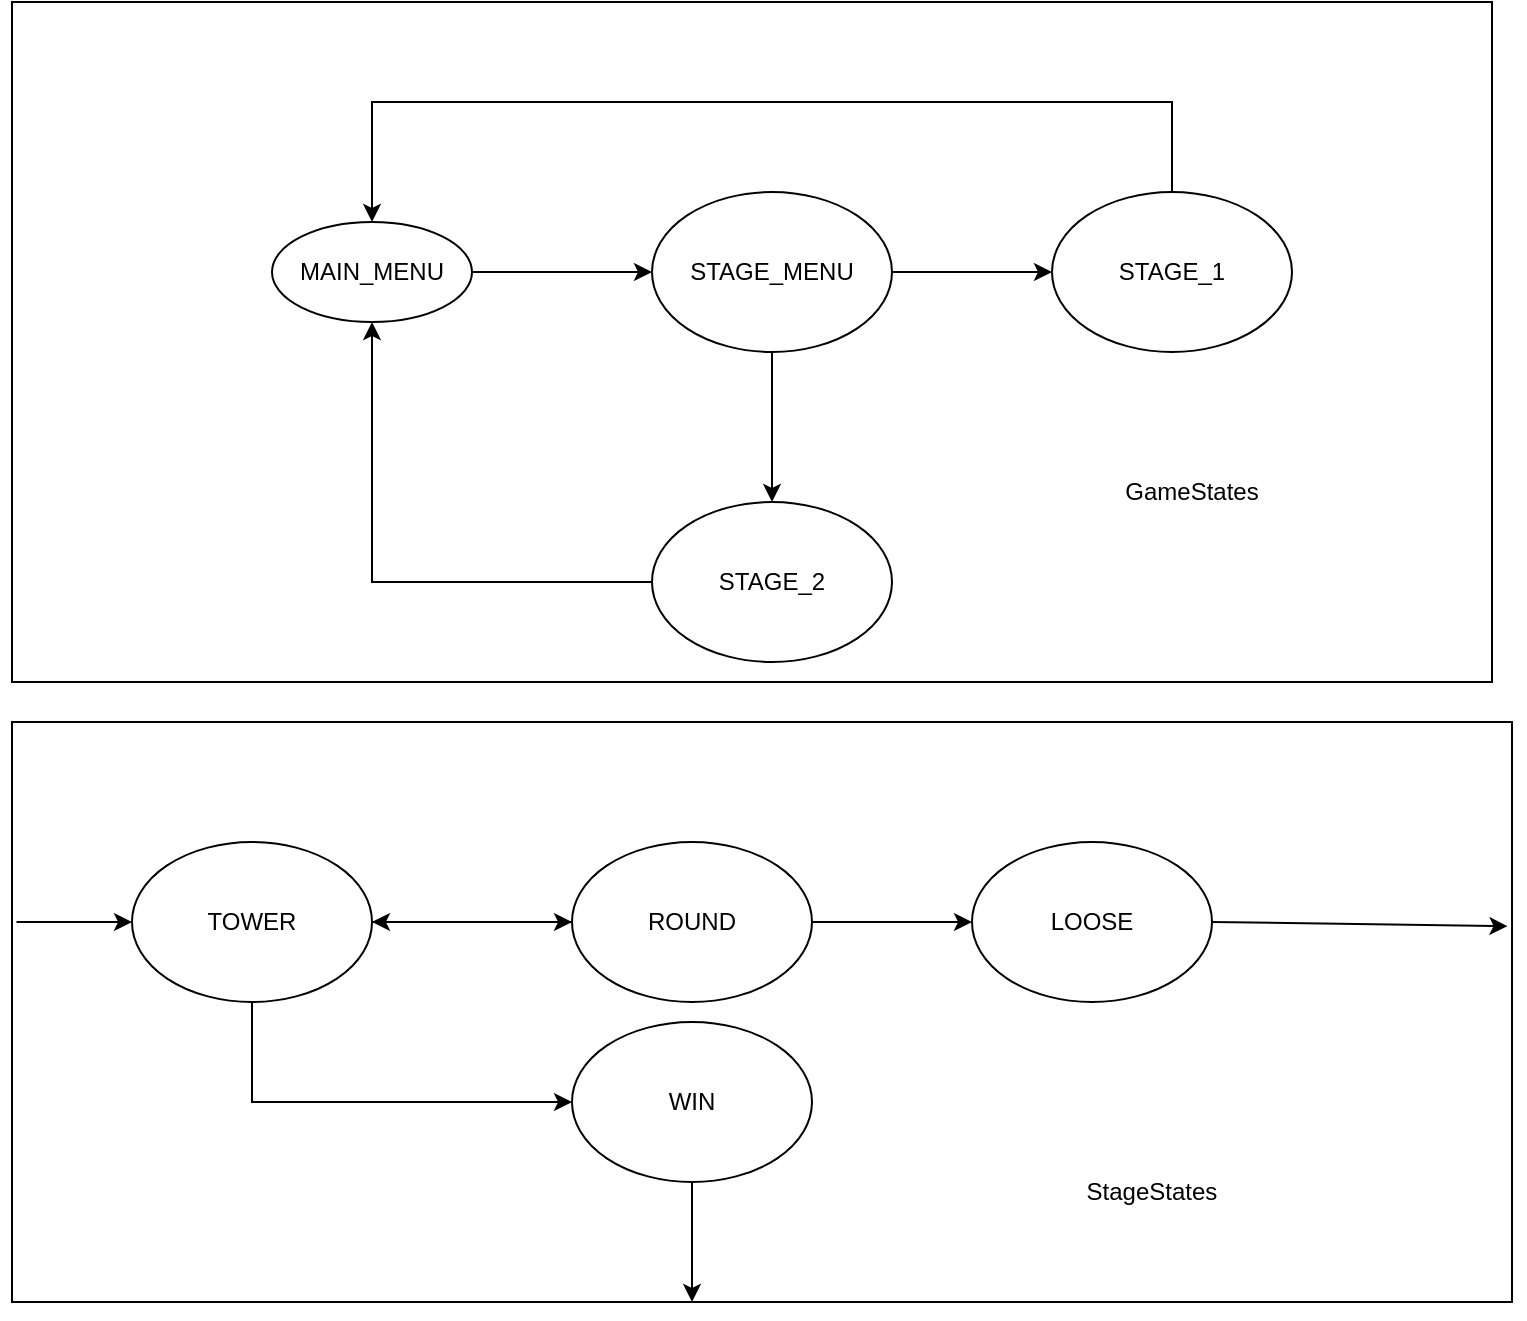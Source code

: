 <mxfile version="26.2.12">
  <diagram name="Page-1" id="En8SGI2AzKv3A-gerEbh">
    <mxGraphModel dx="874" dy="439" grid="1" gridSize="10" guides="1" tooltips="1" connect="1" arrows="1" fold="1" page="1" pageScale="1" pageWidth="850" pageHeight="1100" math="0" shadow="0">
      <root>
        <mxCell id="0" />
        <mxCell id="1" parent="0" />
        <mxCell id="GXJvAcH2FRdkDiRwI9TB-20" value="" style="rounded=0;whiteSpace=wrap;html=1;" vertex="1" parent="1">
          <mxGeometry x="20" y="380" width="750" height="290" as="geometry" />
        </mxCell>
        <mxCell id="GXJvAcH2FRdkDiRwI9TB-11" value="" style="rounded=0;whiteSpace=wrap;html=1;" vertex="1" parent="1">
          <mxGeometry x="20" y="20" width="740" height="340" as="geometry" />
        </mxCell>
        <mxCell id="GXJvAcH2FRdkDiRwI9TB-5" value="" style="edgeStyle=orthogonalEdgeStyle;rounded=0;orthogonalLoop=1;jettySize=auto;html=1;" edge="1" parent="1" source="GXJvAcH2FRdkDiRwI9TB-1" target="GXJvAcH2FRdkDiRwI9TB-2">
          <mxGeometry relative="1" as="geometry" />
        </mxCell>
        <mxCell id="GXJvAcH2FRdkDiRwI9TB-1" value="MAIN_MENU" style="ellipse;whiteSpace=wrap;html=1;" vertex="1" parent="1">
          <mxGeometry x="150" y="130" width="100" height="50" as="geometry" />
        </mxCell>
        <mxCell id="GXJvAcH2FRdkDiRwI9TB-7" value="" style="edgeStyle=orthogonalEdgeStyle;rounded=0;orthogonalLoop=1;jettySize=auto;html=1;" edge="1" parent="1" source="GXJvAcH2FRdkDiRwI9TB-2" target="GXJvAcH2FRdkDiRwI9TB-4">
          <mxGeometry relative="1" as="geometry" />
        </mxCell>
        <mxCell id="GXJvAcH2FRdkDiRwI9TB-8" style="edgeStyle=orthogonalEdgeStyle;rounded=0;orthogonalLoop=1;jettySize=auto;html=1;entryX=0;entryY=0.5;entryDx=0;entryDy=0;" edge="1" parent="1" source="GXJvAcH2FRdkDiRwI9TB-2" target="GXJvAcH2FRdkDiRwI9TB-3">
          <mxGeometry relative="1" as="geometry" />
        </mxCell>
        <mxCell id="GXJvAcH2FRdkDiRwI9TB-2" value="STAGE_MENU" style="ellipse;whiteSpace=wrap;html=1;" vertex="1" parent="1">
          <mxGeometry x="340" y="115" width="120" height="80" as="geometry" />
        </mxCell>
        <mxCell id="GXJvAcH2FRdkDiRwI9TB-10" style="edgeStyle=orthogonalEdgeStyle;rounded=0;orthogonalLoop=1;jettySize=auto;html=1;entryX=0.5;entryY=0;entryDx=0;entryDy=0;" edge="1" parent="1" source="GXJvAcH2FRdkDiRwI9TB-3" target="GXJvAcH2FRdkDiRwI9TB-1">
          <mxGeometry relative="1" as="geometry">
            <Array as="points">
              <mxPoint x="600" y="70" />
              <mxPoint x="200" y="70" />
            </Array>
          </mxGeometry>
        </mxCell>
        <mxCell id="GXJvAcH2FRdkDiRwI9TB-3" value="STAGE_1" style="ellipse;whiteSpace=wrap;html=1;" vertex="1" parent="1">
          <mxGeometry x="540" y="115" width="120" height="80" as="geometry" />
        </mxCell>
        <mxCell id="GXJvAcH2FRdkDiRwI9TB-9" style="edgeStyle=orthogonalEdgeStyle;rounded=0;orthogonalLoop=1;jettySize=auto;html=1;entryX=0.5;entryY=1;entryDx=0;entryDy=0;" edge="1" parent="1" source="GXJvAcH2FRdkDiRwI9TB-4" target="GXJvAcH2FRdkDiRwI9TB-1">
          <mxGeometry relative="1" as="geometry">
            <mxPoint x="200" y="310" as="targetPoint" />
          </mxGeometry>
        </mxCell>
        <mxCell id="GXJvAcH2FRdkDiRwI9TB-4" value="STAGE_2" style="ellipse;whiteSpace=wrap;html=1;" vertex="1" parent="1">
          <mxGeometry x="340" y="270" width="120" height="80" as="geometry" />
        </mxCell>
        <mxCell id="GXJvAcH2FRdkDiRwI9TB-12" value="GameStates" style="text;html=1;align=center;verticalAlign=middle;whiteSpace=wrap;rounded=0;" vertex="1" parent="1">
          <mxGeometry x="560" y="250" width="100" height="30" as="geometry" />
        </mxCell>
        <mxCell id="GXJvAcH2FRdkDiRwI9TB-19" value="" style="edgeStyle=orthogonalEdgeStyle;rounded=0;orthogonalLoop=1;jettySize=auto;html=1;" edge="1" parent="1" source="GXJvAcH2FRdkDiRwI9TB-13" target="GXJvAcH2FRdkDiRwI9TB-14">
          <mxGeometry relative="1" as="geometry" />
        </mxCell>
        <mxCell id="GXJvAcH2FRdkDiRwI9TB-13" value="TOWER" style="ellipse;whiteSpace=wrap;html=1;" vertex="1" parent="1">
          <mxGeometry x="80" y="440" width="120" height="80" as="geometry" />
        </mxCell>
        <mxCell id="GXJvAcH2FRdkDiRwI9TB-18" style="edgeStyle=orthogonalEdgeStyle;rounded=0;orthogonalLoop=1;jettySize=auto;html=1;entryX=0;entryY=0.5;entryDx=0;entryDy=0;" edge="1" parent="1" source="GXJvAcH2FRdkDiRwI9TB-14" target="GXJvAcH2FRdkDiRwI9TB-16">
          <mxGeometry relative="1" as="geometry" />
        </mxCell>
        <mxCell id="GXJvAcH2FRdkDiRwI9TB-27" style="edgeStyle=orthogonalEdgeStyle;rounded=0;orthogonalLoop=1;jettySize=auto;html=1;entryX=1;entryY=0.5;entryDx=0;entryDy=0;" edge="1" parent="1" source="GXJvAcH2FRdkDiRwI9TB-14" target="GXJvAcH2FRdkDiRwI9TB-13">
          <mxGeometry relative="1" as="geometry" />
        </mxCell>
        <mxCell id="GXJvAcH2FRdkDiRwI9TB-14" value="ROUND" style="ellipse;whiteSpace=wrap;html=1;" vertex="1" parent="1">
          <mxGeometry x="300" y="440" width="120" height="80" as="geometry" />
        </mxCell>
        <mxCell id="GXJvAcH2FRdkDiRwI9TB-15" value="WIN" style="ellipse;whiteSpace=wrap;html=1;" vertex="1" parent="1">
          <mxGeometry x="300" y="530" width="120" height="80" as="geometry" />
        </mxCell>
        <mxCell id="GXJvAcH2FRdkDiRwI9TB-21" value="StageStates" style="text;html=1;align=center;verticalAlign=middle;whiteSpace=wrap;rounded=0;" vertex="1" parent="1">
          <mxGeometry x="550" y="600" width="80" height="30" as="geometry" />
        </mxCell>
        <mxCell id="GXJvAcH2FRdkDiRwI9TB-22" value="" style="endArrow=classic;html=1;rounded=0;exitX=0.003;exitY=0.345;exitDx=0;exitDy=0;exitPerimeter=0;entryX=0;entryY=0.5;entryDx=0;entryDy=0;" edge="1" parent="1" source="GXJvAcH2FRdkDiRwI9TB-20" target="GXJvAcH2FRdkDiRwI9TB-13">
          <mxGeometry width="50" height="50" relative="1" as="geometry">
            <mxPoint x="400" y="410" as="sourcePoint" />
            <mxPoint x="450" y="360" as="targetPoint" />
          </mxGeometry>
        </mxCell>
        <mxCell id="GXJvAcH2FRdkDiRwI9TB-16" value="LOOSE" style="ellipse;whiteSpace=wrap;html=1;" vertex="1" parent="1">
          <mxGeometry x="500" y="440" width="120" height="80" as="geometry" />
        </mxCell>
        <mxCell id="GXJvAcH2FRdkDiRwI9TB-29" value="" style="endArrow=classic;html=1;rounded=0;exitX=1;exitY=0.5;exitDx=0;exitDy=0;entryX=0.997;entryY=0.352;entryDx=0;entryDy=0;entryPerimeter=0;" edge="1" parent="1" source="GXJvAcH2FRdkDiRwI9TB-16" target="GXJvAcH2FRdkDiRwI9TB-20">
          <mxGeometry width="50" height="50" relative="1" as="geometry">
            <mxPoint x="400" y="510" as="sourcePoint" />
            <mxPoint x="450" y="460" as="targetPoint" />
          </mxGeometry>
        </mxCell>
        <mxCell id="GXJvAcH2FRdkDiRwI9TB-31" value="" style="endArrow=classic;html=1;rounded=0;exitX=0.5;exitY=1;exitDx=0;exitDy=0;entryX=0;entryY=0.5;entryDx=0;entryDy=0;" edge="1" parent="1" source="GXJvAcH2FRdkDiRwI9TB-13" target="GXJvAcH2FRdkDiRwI9TB-15">
          <mxGeometry width="50" height="50" relative="1" as="geometry">
            <mxPoint x="400" y="510" as="sourcePoint" />
            <mxPoint x="450" y="460" as="targetPoint" />
            <Array as="points">
              <mxPoint x="140" y="570" />
            </Array>
          </mxGeometry>
        </mxCell>
        <mxCell id="GXJvAcH2FRdkDiRwI9TB-33" value="" style="endArrow=classic;html=1;rounded=0;exitX=0.5;exitY=1;exitDx=0;exitDy=0;" edge="1" parent="1" source="GXJvAcH2FRdkDiRwI9TB-15">
          <mxGeometry width="50" height="50" relative="1" as="geometry">
            <mxPoint x="400" y="510" as="sourcePoint" />
            <mxPoint x="360" y="670" as="targetPoint" />
          </mxGeometry>
        </mxCell>
      </root>
    </mxGraphModel>
  </diagram>
</mxfile>
